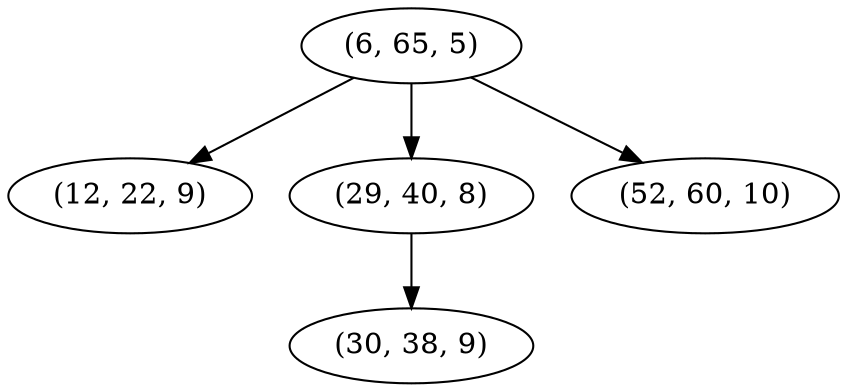digraph tree {
    "(6, 65, 5)";
    "(12, 22, 9)";
    "(29, 40, 8)";
    "(30, 38, 9)";
    "(52, 60, 10)";
    "(6, 65, 5)" -> "(12, 22, 9)";
    "(6, 65, 5)" -> "(29, 40, 8)";
    "(6, 65, 5)" -> "(52, 60, 10)";
    "(29, 40, 8)" -> "(30, 38, 9)";
}
